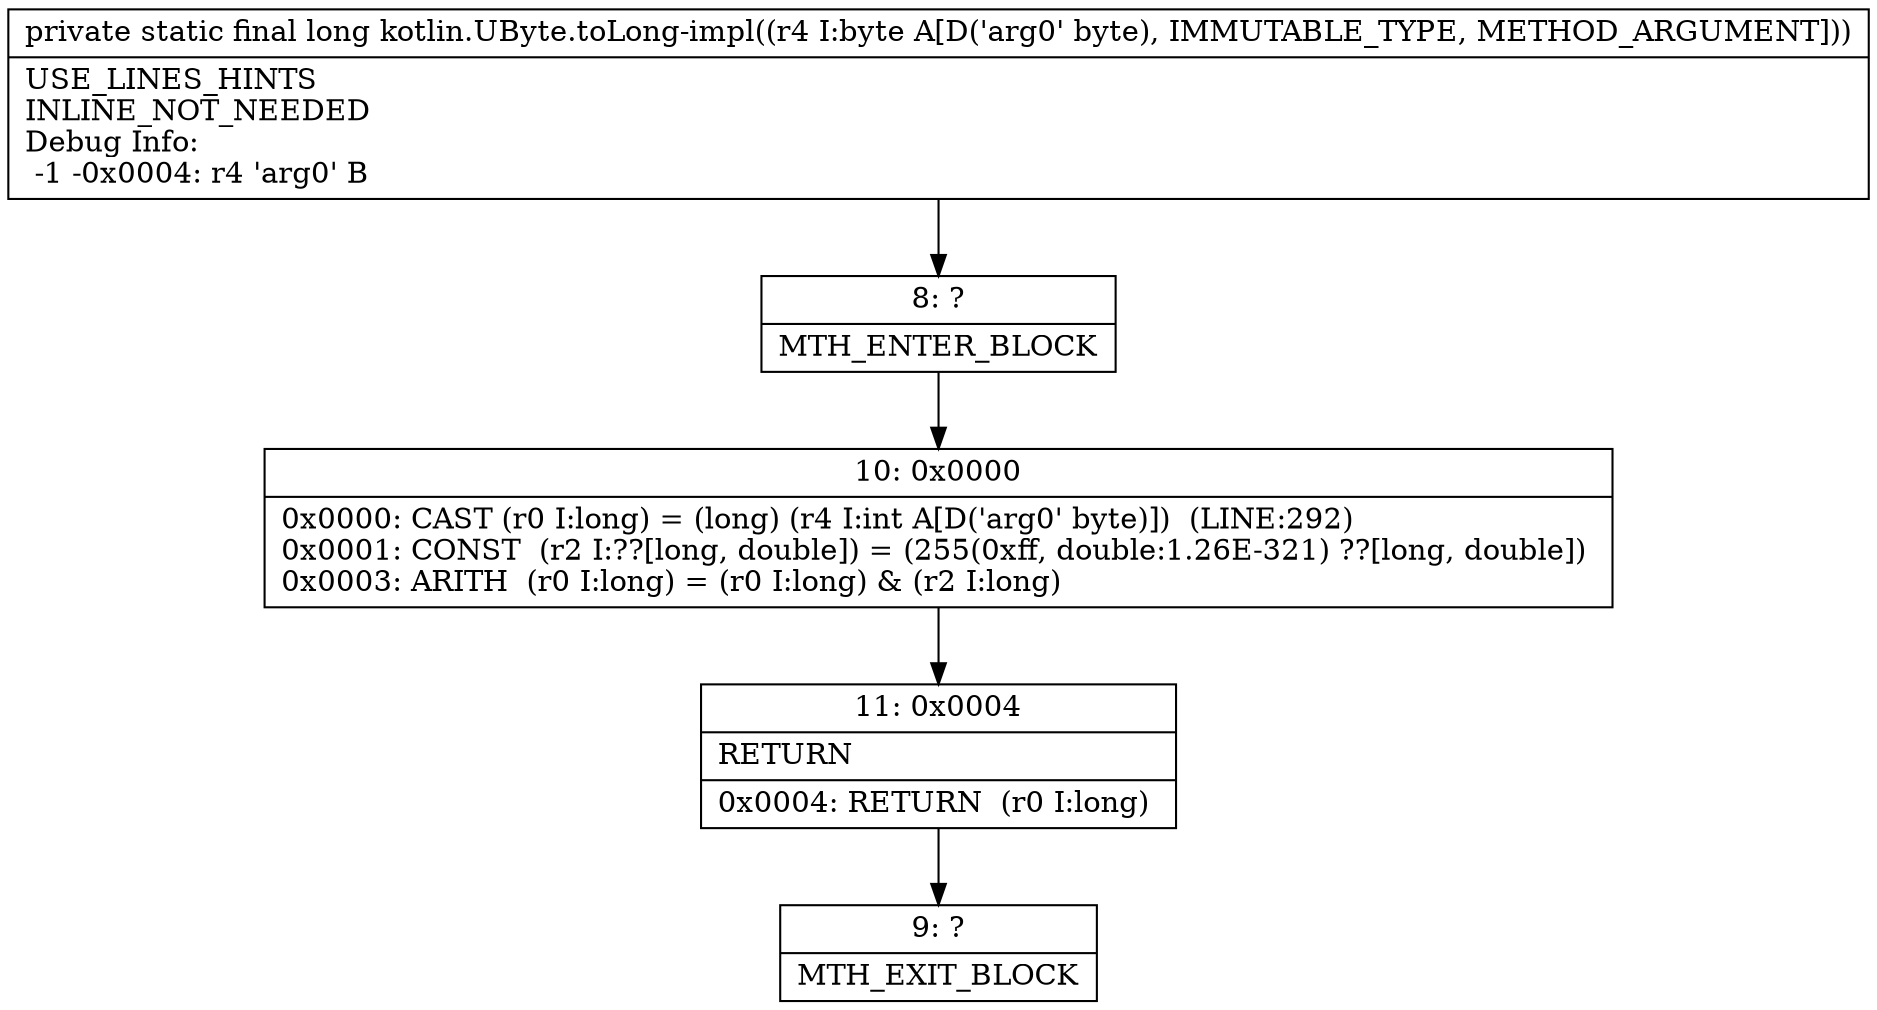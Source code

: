 digraph "CFG forkotlin.UByte.toLong\-impl(B)J" {
Node_8 [shape=record,label="{8\:\ ?|MTH_ENTER_BLOCK\l}"];
Node_10 [shape=record,label="{10\:\ 0x0000|0x0000: CAST (r0 I:long) = (long) (r4 I:int A[D('arg0' byte)])  (LINE:292)\l0x0001: CONST  (r2 I:??[long, double]) = (255(0xff, double:1.26E\-321) ??[long, double]) \l0x0003: ARITH  (r0 I:long) = (r0 I:long) & (r2 I:long) \l}"];
Node_11 [shape=record,label="{11\:\ 0x0004|RETURN\l|0x0004: RETURN  (r0 I:long) \l}"];
Node_9 [shape=record,label="{9\:\ ?|MTH_EXIT_BLOCK\l}"];
MethodNode[shape=record,label="{private static final long kotlin.UByte.toLong\-impl((r4 I:byte A[D('arg0' byte), IMMUTABLE_TYPE, METHOD_ARGUMENT]))  | USE_LINES_HINTS\lINLINE_NOT_NEEDED\lDebug Info:\l  \-1 \-0x0004: r4 'arg0' B\l}"];
MethodNode -> Node_8;Node_8 -> Node_10;
Node_10 -> Node_11;
Node_11 -> Node_9;
}

